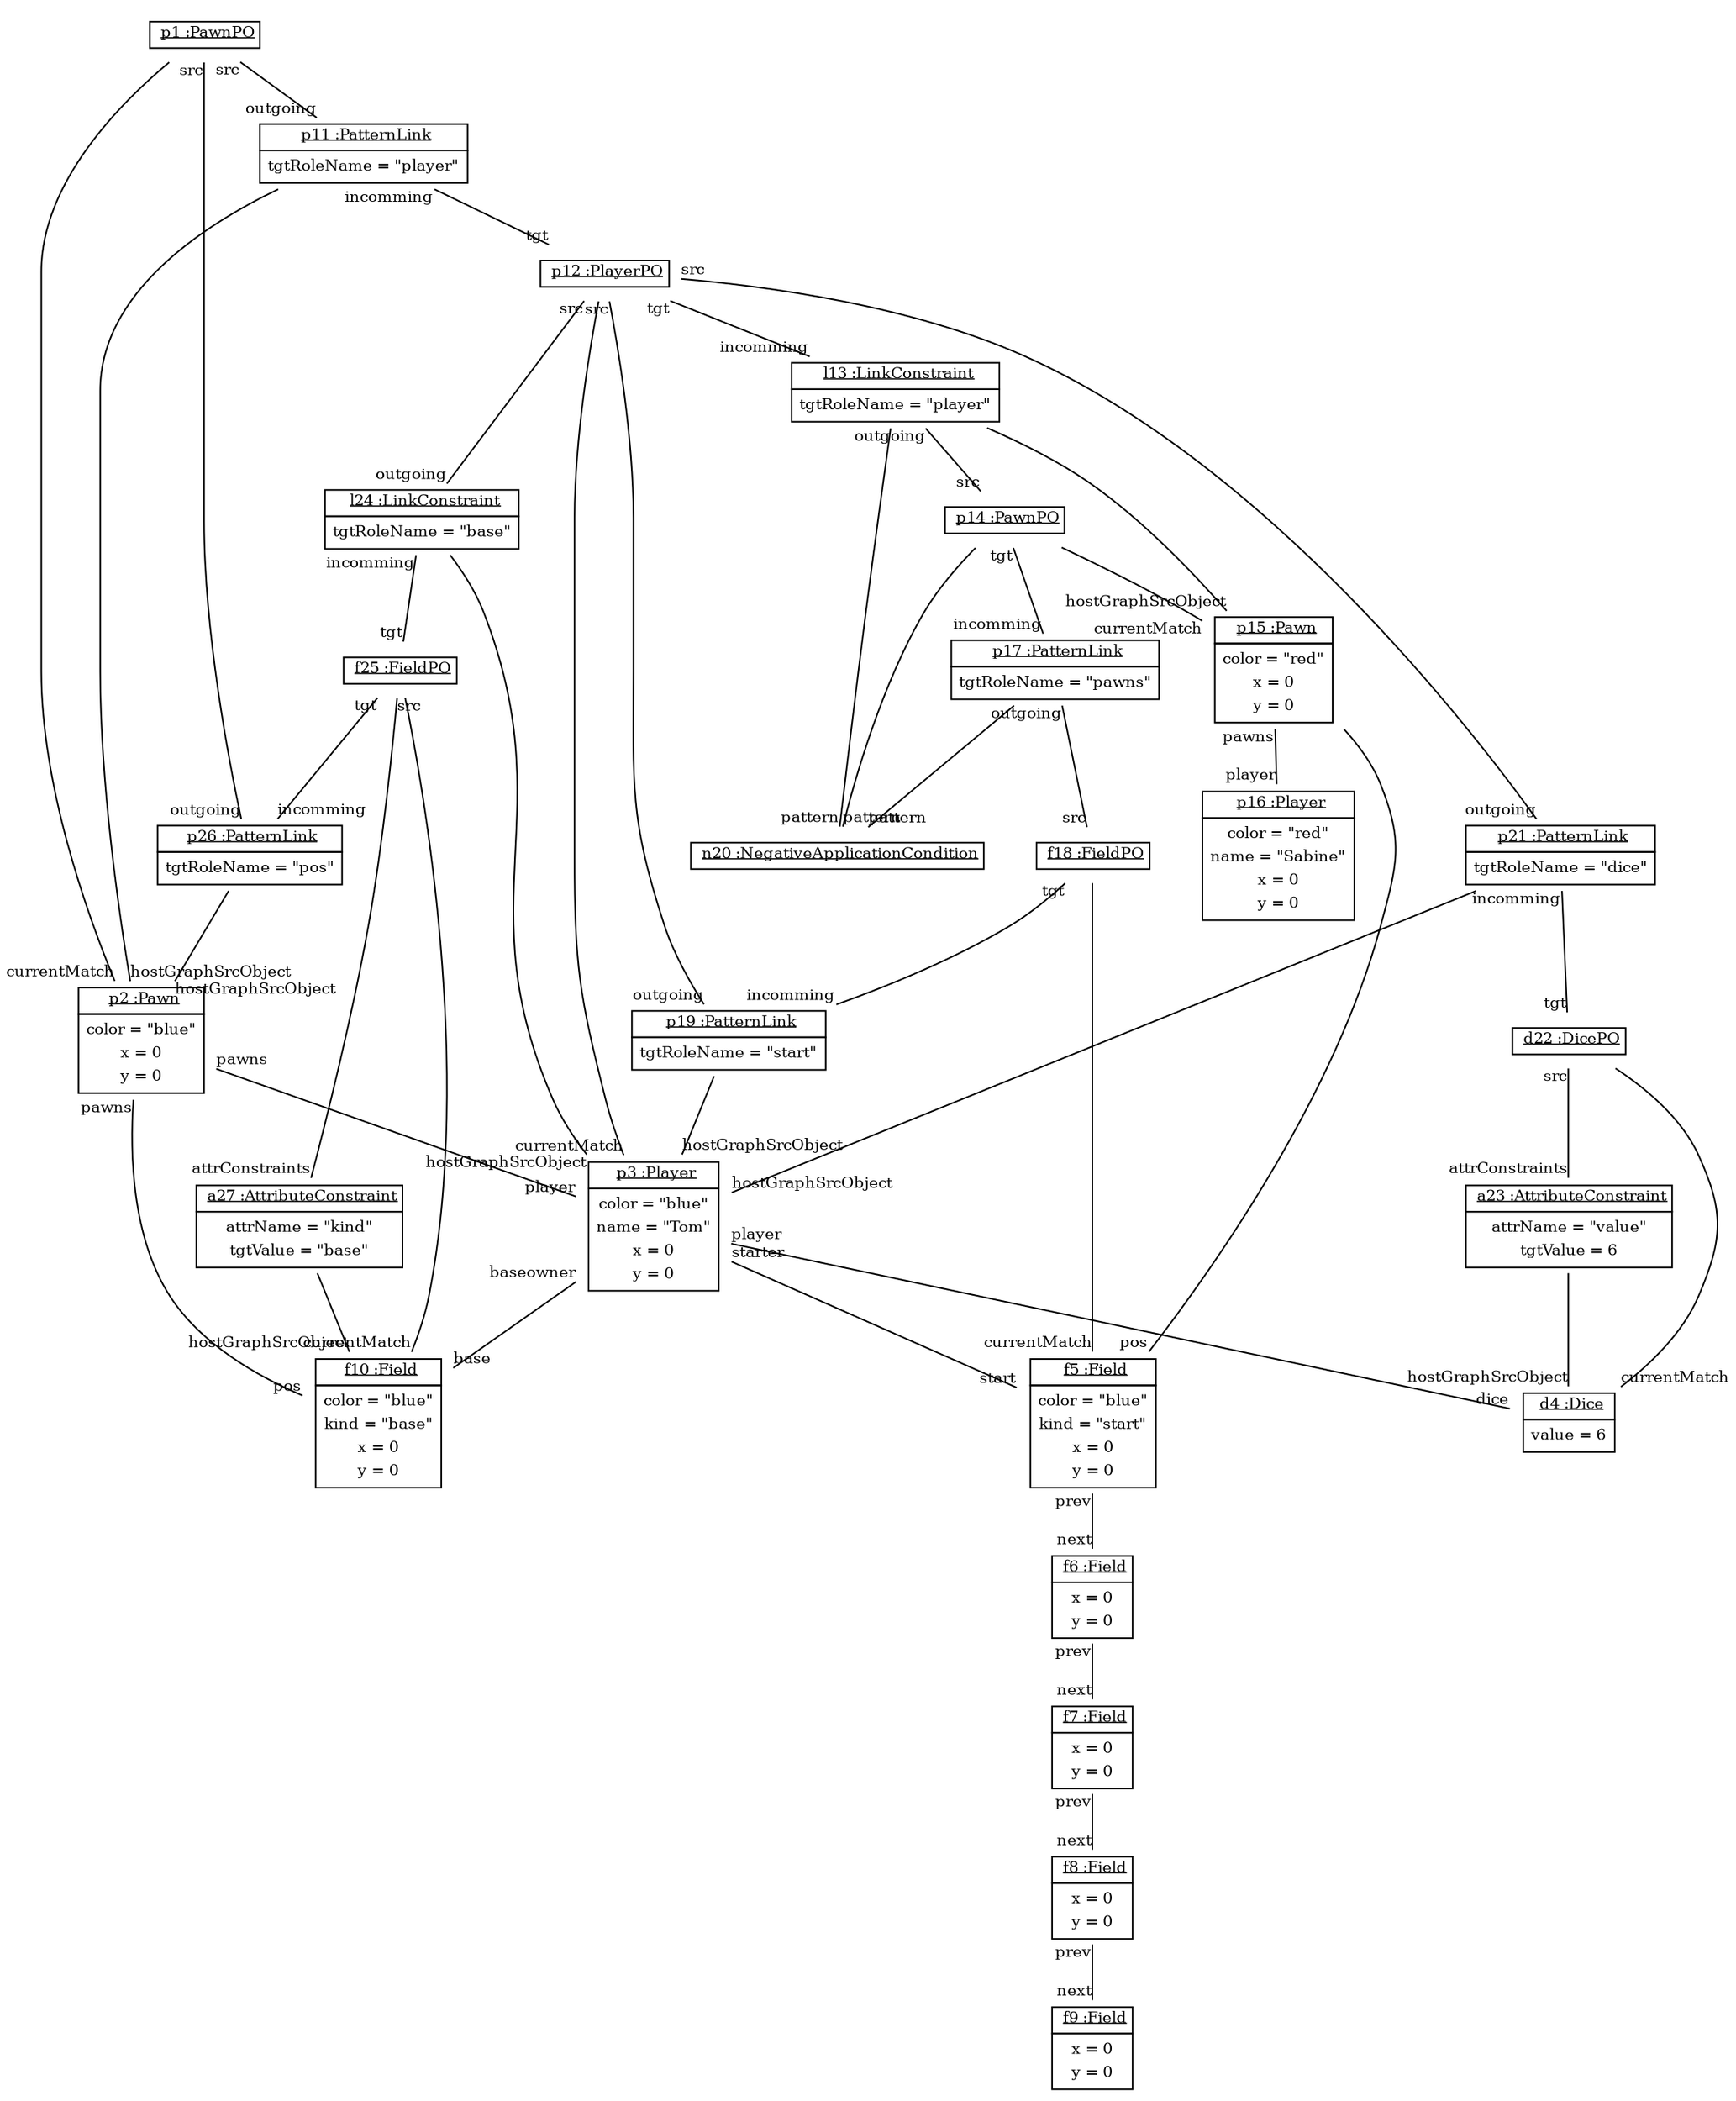graph ObjectDiagram {
   node [shape = none, fontsize = 10];
   edge [fontsize = 10];

p1 [label=<<table border='0' cellborder='1' cellspacing='0'> <tr> <td> <u>p1 :PawnPO</u></td></tr></table>>];
p2 [label=<<table border='0' cellborder='1' cellspacing='0'> <tr> <td> <u>p2 :Pawn</u></td></tr><tr><td><table border='0' cellborder='0' cellspacing='0'><tr><td>color = "blue"</td></tr><tr><td>x = 0</td></tr><tr><td>y = 0</td></tr></table></td></tr></table>>];
p3 [label=<<table border='0' cellborder='1' cellspacing='0'> <tr> <td> <u>p3 :Player</u></td></tr><tr><td><table border='0' cellborder='0' cellspacing='0'><tr><td>color = "blue"</td></tr><tr><td>name = "Tom"</td></tr><tr><td>x = 0</td></tr><tr><td>y = 0</td></tr></table></td></tr></table>>];
d4 [label=<<table border='0' cellborder='1' cellspacing='0'> <tr> <td> <u>d4 :Dice</u></td></tr><tr><td><table border='0' cellborder='0' cellspacing='0'><tr><td>value = 6</td></tr></table></td></tr></table>>];
f5 [label=<<table border='0' cellborder='1' cellspacing='0'> <tr> <td> <u>f5 :Field</u></td></tr><tr><td><table border='0' cellborder='0' cellspacing='0'><tr><td>color = "blue"</td></tr><tr><td>kind = "start"</td></tr><tr><td>x = 0</td></tr><tr><td>y = 0</td></tr></table></td></tr></table>>];
f6 [label=<<table border='0' cellborder='1' cellspacing='0'> <tr> <td> <u>f6 :Field</u></td></tr><tr><td><table border='0' cellborder='0' cellspacing='0'><tr><td>x = 0</td></tr><tr><td>y = 0</td></tr></table></td></tr></table>>];
f7 [label=<<table border='0' cellborder='1' cellspacing='0'> <tr> <td> <u>f7 :Field</u></td></tr><tr><td><table border='0' cellborder='0' cellspacing='0'><tr><td>x = 0</td></tr><tr><td>y = 0</td></tr></table></td></tr></table>>];
f8 [label=<<table border='0' cellborder='1' cellspacing='0'> <tr> <td> <u>f8 :Field</u></td></tr><tr><td><table border='0' cellborder='0' cellspacing='0'><tr><td>x = 0</td></tr><tr><td>y = 0</td></tr></table></td></tr></table>>];
f9 [label=<<table border='0' cellborder='1' cellspacing='0'> <tr> <td> <u>f9 :Field</u></td></tr><tr><td><table border='0' cellborder='0' cellspacing='0'><tr><td>x = 0</td></tr><tr><td>y = 0</td></tr></table></td></tr></table>>];
f10 [label=<<table border='0' cellborder='1' cellspacing='0'> <tr> <td> <u>f10 :Field</u></td></tr><tr><td><table border='0' cellborder='0' cellspacing='0'><tr><td>color = "blue"</td></tr><tr><td>kind = "base"</td></tr><tr><td>x = 0</td></tr><tr><td>y = 0</td></tr></table></td></tr></table>>];
p11 [label=<<table border='0' cellborder='1' cellspacing='0'> <tr> <td> <u>p11 :PatternLink</u></td></tr><tr><td><table border='0' cellborder='0' cellspacing='0'><tr><td>tgtRoleName = "player"</td></tr></table></td></tr></table>>];
p12 [label=<<table border='0' cellborder='1' cellspacing='0'> <tr> <td> <u>p12 :PlayerPO</u></td></tr></table>>];
l13 [label=<<table border='0' cellborder='1' cellspacing='0'> <tr> <td> <u>l13 :LinkConstraint</u></td></tr><tr><td><table border='0' cellborder='0' cellspacing='0'><tr><td>tgtRoleName = "player"</td></tr></table></td></tr></table>>];
p14 [label=<<table border='0' cellborder='1' cellspacing='0'> <tr> <td> <u>p14 :PawnPO</u></td></tr></table>>];
p15 [label=<<table border='0' cellborder='1' cellspacing='0'> <tr> <td> <u>p15 :Pawn</u></td></tr><tr><td><table border='0' cellborder='0' cellspacing='0'><tr><td>color = "red"</td></tr><tr><td>x = 0</td></tr><tr><td>y = 0</td></tr></table></td></tr></table>>];
p16 [label=<<table border='0' cellborder='1' cellspacing='0'> <tr> <td> <u>p16 :Player</u></td></tr><tr><td><table border='0' cellborder='0' cellspacing='0'><tr><td>color = "red"</td></tr><tr><td>name = "Sabine"</td></tr><tr><td>x = 0</td></tr><tr><td>y = 0</td></tr></table></td></tr></table>>];
p17 [label=<<table border='0' cellborder='1' cellspacing='0'> <tr> <td> <u>p17 :PatternLink</u></td></tr><tr><td><table border='0' cellborder='0' cellspacing='0'><tr><td>tgtRoleName = "pawns"</td></tr></table></td></tr></table>>];
f18 [label=<<table border='0' cellborder='1' cellspacing='0'> <tr> <td> <u>f18 :FieldPO</u></td></tr></table>>];
p19 [label=<<table border='0' cellborder='1' cellspacing='0'> <tr> <td> <u>p19 :PatternLink</u></td></tr><tr><td><table border='0' cellborder='0' cellspacing='0'><tr><td>tgtRoleName = "start"</td></tr></table></td></tr></table>>];
n20 [label=<<table border='0' cellborder='1' cellspacing='0'> <tr> <td> <u>n20 :NegativeApplicationCondition</u></td></tr></table>>];
p21 [label=<<table border='0' cellborder='1' cellspacing='0'> <tr> <td> <u>p21 :PatternLink</u></td></tr><tr><td><table border='0' cellborder='0' cellspacing='0'><tr><td>tgtRoleName = "dice"</td></tr></table></td></tr></table>>];
d22 [label=<<table border='0' cellborder='1' cellspacing='0'> <tr> <td> <u>d22 :DicePO</u></td></tr></table>>];
a23 [label=<<table border='0' cellborder='1' cellspacing='0'> <tr> <td> <u>a23 :AttributeConstraint</u></td></tr><tr><td><table border='0' cellborder='0' cellspacing='0'><tr><td>attrName = "value"</td></tr><tr><td>tgtValue = 6</td></tr></table></td></tr></table>>];
l24 [label=<<table border='0' cellborder='1' cellspacing='0'> <tr> <td> <u>l24 :LinkConstraint</u></td></tr><tr><td><table border='0' cellborder='0' cellspacing='0'><tr><td>tgtRoleName = "base"</td></tr></table></td></tr></table>>];
f25 [label=<<table border='0' cellborder='1' cellspacing='0'> <tr> <td> <u>f25 :FieldPO</u></td></tr></table>>];
p26 [label=<<table border='0' cellborder='1' cellspacing='0'> <tr> <td> <u>p26 :PatternLink</u></td></tr><tr><td><table border='0' cellborder='0' cellspacing='0'><tr><td>tgtRoleName = "pos"</td></tr></table></td></tr></table>>];
a27 [label=<<table border='0' cellborder='1' cellspacing='0'> <tr> <td> <u>a27 :AttributeConstraint</u></td></tr><tr><td><table border='0' cellborder='0' cellspacing='0'><tr><td>attrName = "kind"</td></tr><tr><td>tgtValue = "base"</td></tr></table></td></tr></table>>];

a23 -- d4 [headlabel = "hostGraphSrcObject" taillabel = ""];
a27 -- f10 [headlabel = "hostGraphSrcObject" taillabel = ""];
d22 -- a23 [headlabel = "attrConstraints" taillabel = "src"];
d22 -- d4 [headlabel = "currentMatch" taillabel = ""];
f18 -- f5 [headlabel = "currentMatch" taillabel = ""];
f18 -- p19 [headlabel = "incomming" taillabel = "tgt"];
f25 -- a27 [headlabel = "attrConstraints" taillabel = "src"];
f25 -- f10 [headlabel = "currentMatch" taillabel = ""];
f25 -- p26 [headlabel = "incomming" taillabel = "tgt"];
f5 -- f6 [headlabel = "next" taillabel = "prev"];
f6 -- f7 [headlabel = "next" taillabel = "prev"];
f7 -- f8 [headlabel = "next" taillabel = "prev"];
f8 -- f9 [headlabel = "next" taillabel = "prev"];
l13 -- n20 [headlabel = "pattern" taillabel = ""];
l13 -- p14 [headlabel = "src" taillabel = "outgoing"];
l13 -- p15 [headlabel = "hostGraphSrcObject" taillabel = ""];
l24 -- f25 [headlabel = "tgt" taillabel = "incomming"];
l24 -- p3 [headlabel = "hostGraphSrcObject" taillabel = ""];
p11 -- p12 [headlabel = "tgt" taillabel = "incomming"];
p11 -- p2 [headlabel = "hostGraphSrcObject" taillabel = ""];
p12 -- l13 [headlabel = "incomming" taillabel = "tgt"];
p12 -- l24 [headlabel = "outgoing" taillabel = "src"];
p12 -- p19 [headlabel = "outgoing" taillabel = "src"];
p12 -- p21 [headlabel = "outgoing" taillabel = "src"];
p12 -- p3 [headlabel = "currentMatch" taillabel = ""];
p14 -- n20 [headlabel = "pattern" taillabel = ""];
p14 -- p15 [headlabel = "currentMatch" taillabel = ""];
p14 -- p17 [headlabel = "incomming" taillabel = "tgt"];
p15 -- f5 [headlabel = "pos" taillabel = ""];
p15 -- p16 [headlabel = "player" taillabel = "pawns"];
p17 -- f18 [headlabel = "src" taillabel = "outgoing"];
p17 -- n20 [headlabel = "pattern" taillabel = ""];
p19 -- p3 [headlabel = "hostGraphSrcObject" taillabel = ""];
p1 -- p11 [headlabel = "outgoing" taillabel = "src"];
p1 -- p2 [headlabel = "currentMatch" taillabel = ""];
p1 -- p26 [headlabel = "outgoing" taillabel = "src"];
p21 -- d22 [headlabel = "tgt" taillabel = "incomming"];
p21 -- p3 [headlabel = "hostGraphSrcObject" taillabel = ""];
p26 -- p2 [headlabel = "hostGraphSrcObject" taillabel = ""];
p2 -- f10 [headlabel = "pos" taillabel = "pawns"];
p2 -- p3 [headlabel = "player" taillabel = "pawns"];
p3 -- d4 [headlabel = "dice" taillabel = "player"];
p3 -- f10 [headlabel = "base" taillabel = "baseowner"];
p3 -- f5 [headlabel = "start" taillabel = "starter"];
}
